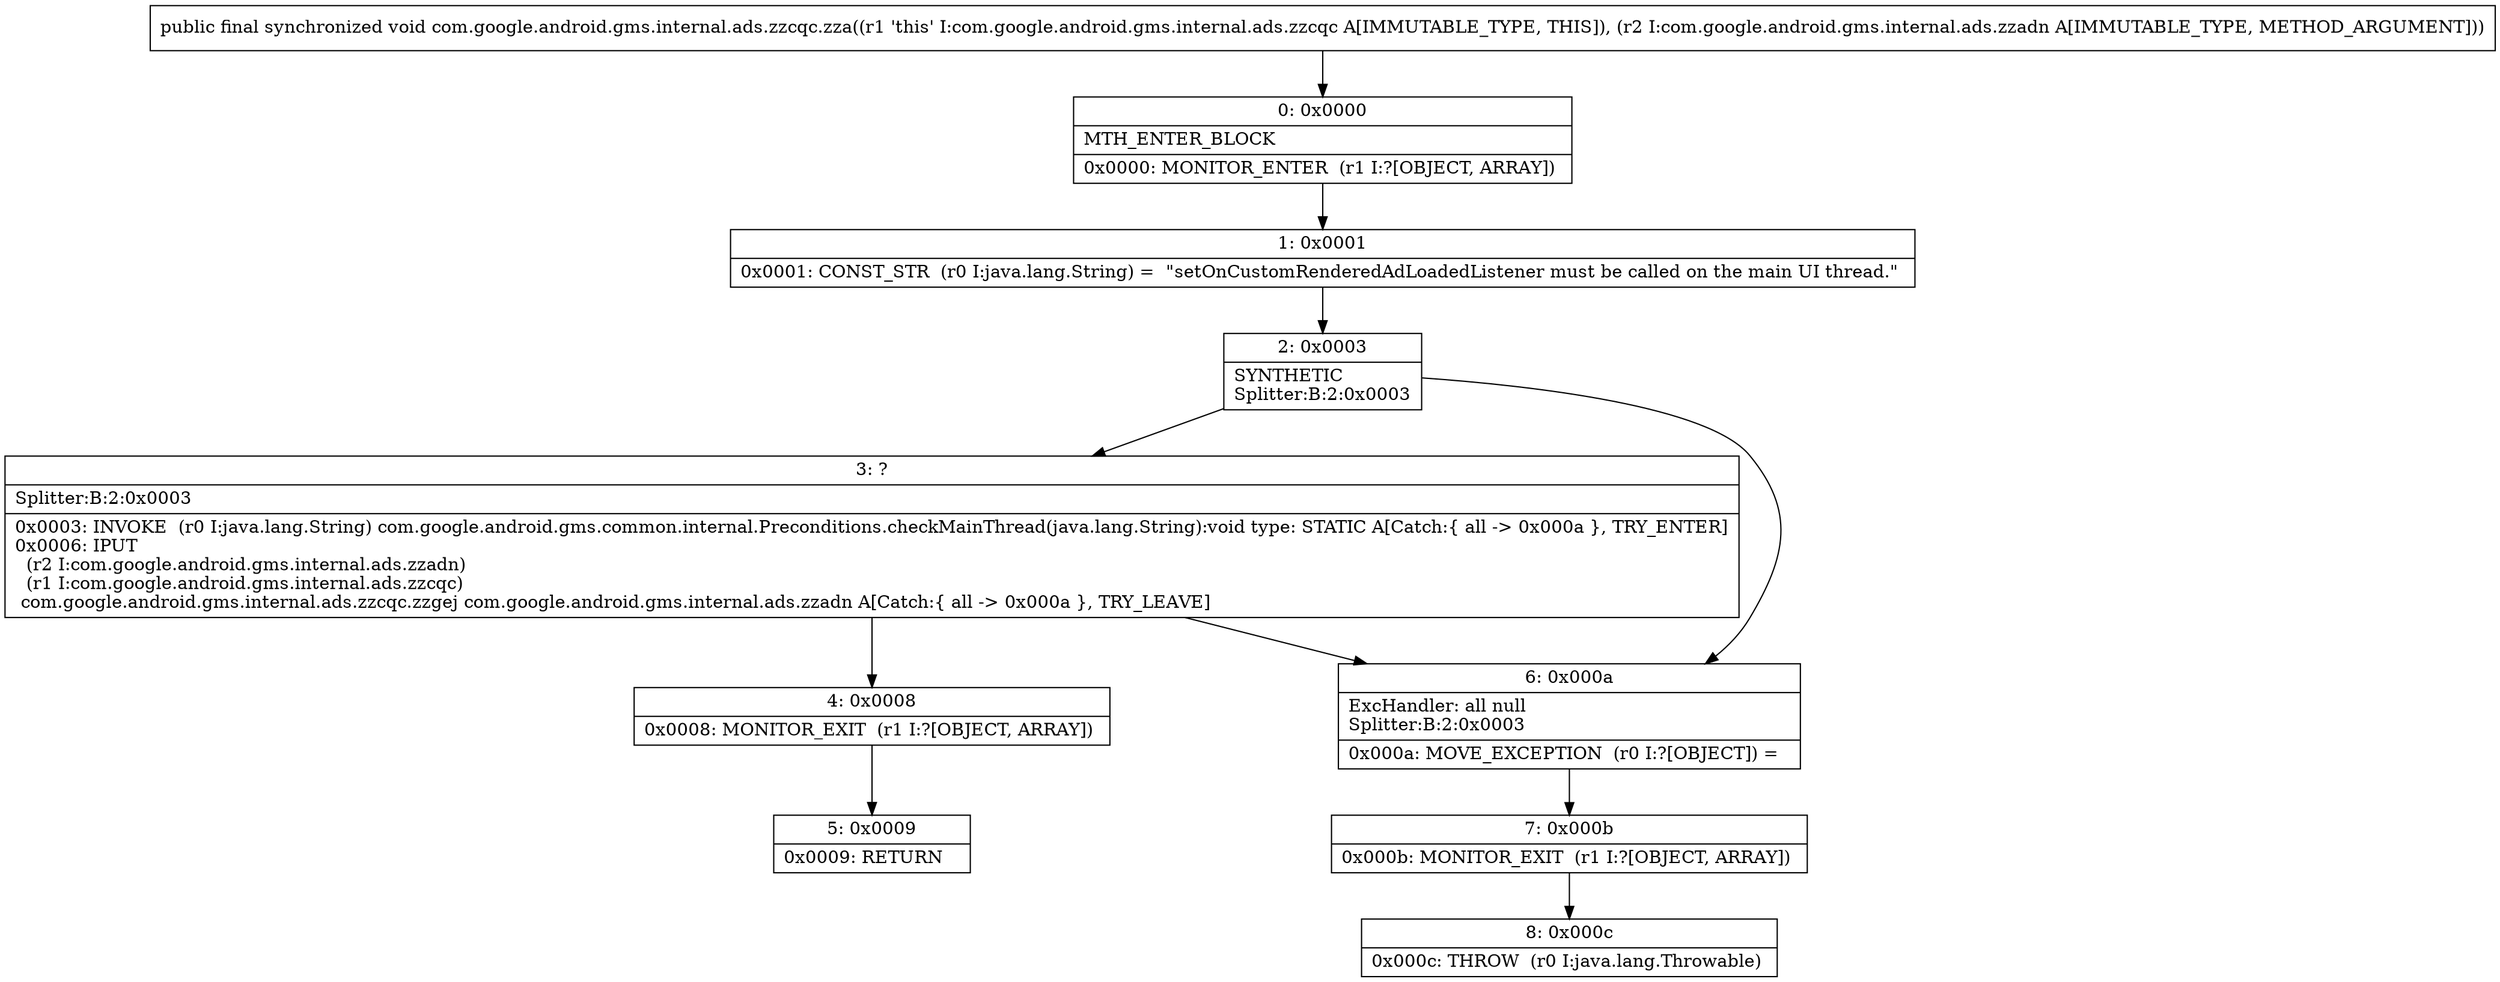 digraph "CFG forcom.google.android.gms.internal.ads.zzcqc.zza(Lcom\/google\/android\/gms\/internal\/ads\/zzadn;)V" {
Node_0 [shape=record,label="{0\:\ 0x0000|MTH_ENTER_BLOCK\l|0x0000: MONITOR_ENTER  (r1 I:?[OBJECT, ARRAY]) \l}"];
Node_1 [shape=record,label="{1\:\ 0x0001|0x0001: CONST_STR  (r0 I:java.lang.String) =  \"setOnCustomRenderedAdLoadedListener must be called on the main UI thread.\" \l}"];
Node_2 [shape=record,label="{2\:\ 0x0003|SYNTHETIC\lSplitter:B:2:0x0003\l}"];
Node_3 [shape=record,label="{3\:\ ?|Splitter:B:2:0x0003\l|0x0003: INVOKE  (r0 I:java.lang.String) com.google.android.gms.common.internal.Preconditions.checkMainThread(java.lang.String):void type: STATIC A[Catch:\{ all \-\> 0x000a \}, TRY_ENTER]\l0x0006: IPUT  \l  (r2 I:com.google.android.gms.internal.ads.zzadn)\l  (r1 I:com.google.android.gms.internal.ads.zzcqc)\l com.google.android.gms.internal.ads.zzcqc.zzgej com.google.android.gms.internal.ads.zzadn A[Catch:\{ all \-\> 0x000a \}, TRY_LEAVE]\l}"];
Node_4 [shape=record,label="{4\:\ 0x0008|0x0008: MONITOR_EXIT  (r1 I:?[OBJECT, ARRAY]) \l}"];
Node_5 [shape=record,label="{5\:\ 0x0009|0x0009: RETURN   \l}"];
Node_6 [shape=record,label="{6\:\ 0x000a|ExcHandler: all null\lSplitter:B:2:0x0003\l|0x000a: MOVE_EXCEPTION  (r0 I:?[OBJECT]) =  \l}"];
Node_7 [shape=record,label="{7\:\ 0x000b|0x000b: MONITOR_EXIT  (r1 I:?[OBJECT, ARRAY]) \l}"];
Node_8 [shape=record,label="{8\:\ 0x000c|0x000c: THROW  (r0 I:java.lang.Throwable) \l}"];
MethodNode[shape=record,label="{public final synchronized void com.google.android.gms.internal.ads.zzcqc.zza((r1 'this' I:com.google.android.gms.internal.ads.zzcqc A[IMMUTABLE_TYPE, THIS]), (r2 I:com.google.android.gms.internal.ads.zzadn A[IMMUTABLE_TYPE, METHOD_ARGUMENT])) }"];
MethodNode -> Node_0;
Node_0 -> Node_1;
Node_1 -> Node_2;
Node_2 -> Node_3;
Node_2 -> Node_6;
Node_3 -> Node_4;
Node_3 -> Node_6;
Node_4 -> Node_5;
Node_6 -> Node_7;
Node_7 -> Node_8;
}

